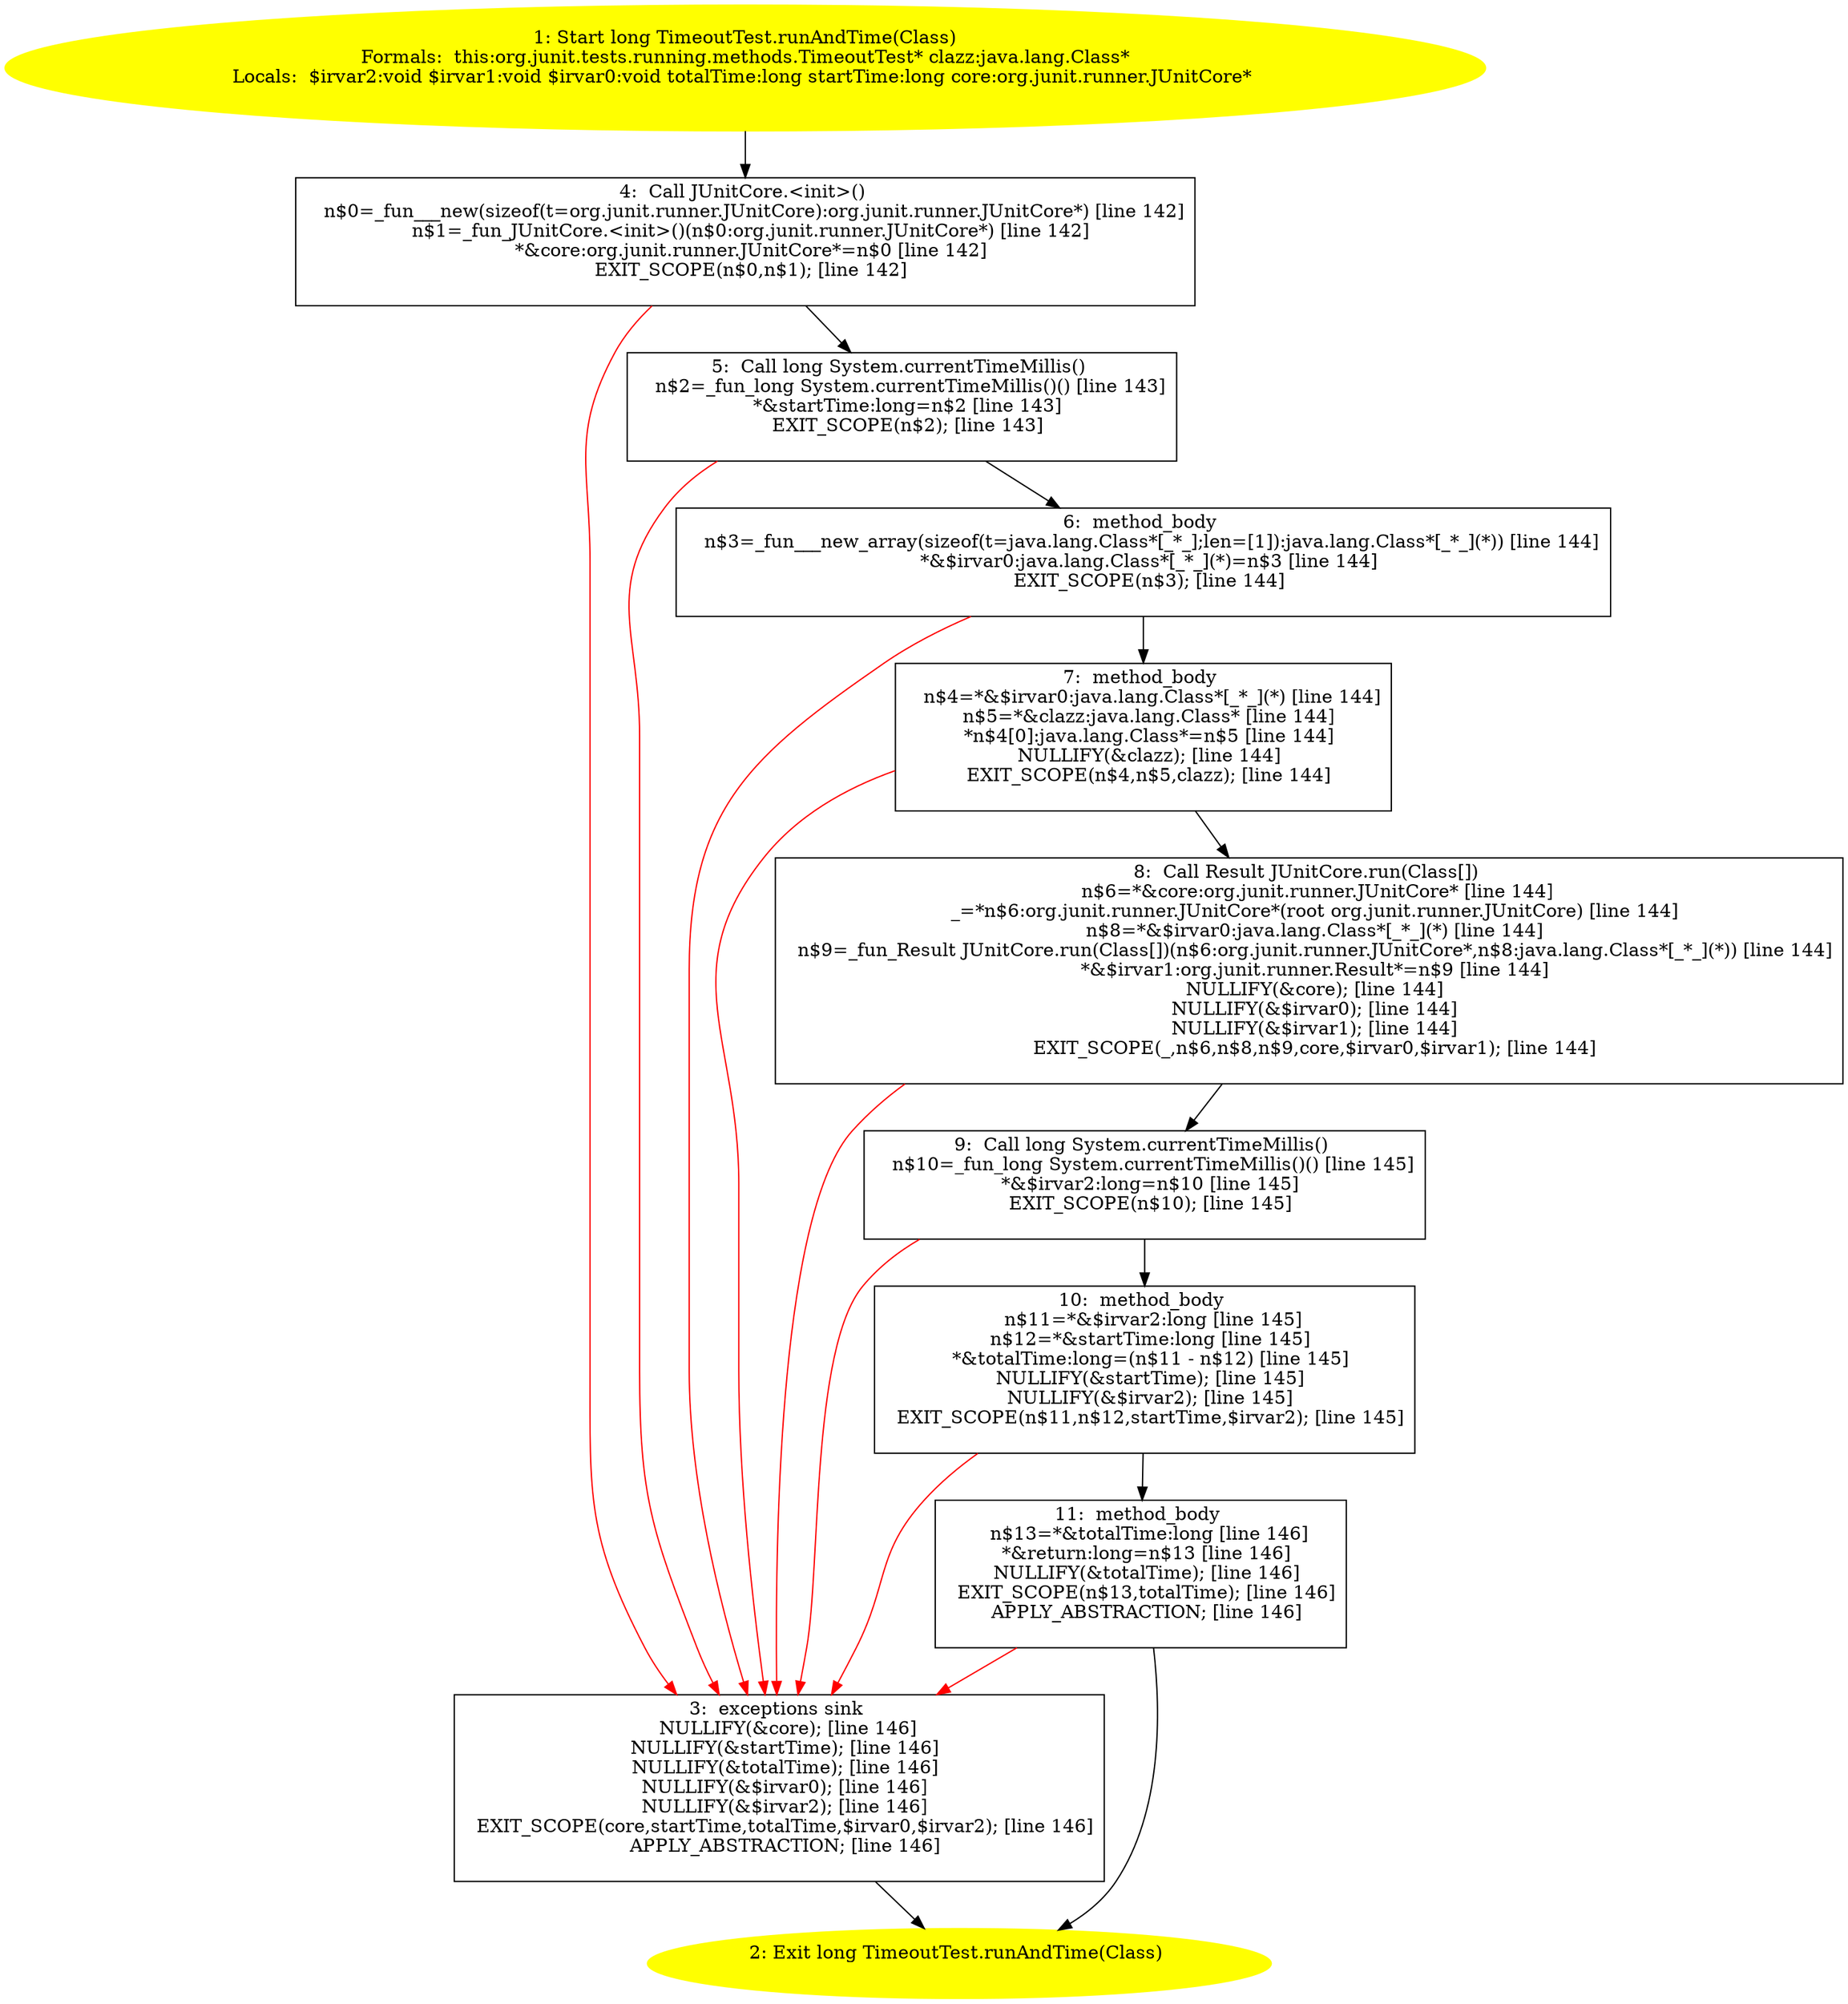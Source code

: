 /* @generated */
digraph cfg {
"org.junit.tests.running.methods.TimeoutTest.runAndTime(java.lang.Class):long.ff4ae13d60633190cf9848d3eee3d77b_1" [label="1: Start long TimeoutTest.runAndTime(Class)\nFormals:  this:org.junit.tests.running.methods.TimeoutTest* clazz:java.lang.Class*\nLocals:  $irvar2:void $irvar1:void $irvar0:void totalTime:long startTime:long core:org.junit.runner.JUnitCore* \n  " color=yellow style=filled]
	

	 "org.junit.tests.running.methods.TimeoutTest.runAndTime(java.lang.Class):long.ff4ae13d60633190cf9848d3eee3d77b_1" -> "org.junit.tests.running.methods.TimeoutTest.runAndTime(java.lang.Class):long.ff4ae13d60633190cf9848d3eee3d77b_4" ;
"org.junit.tests.running.methods.TimeoutTest.runAndTime(java.lang.Class):long.ff4ae13d60633190cf9848d3eee3d77b_2" [label="2: Exit long TimeoutTest.runAndTime(Class) \n  " color=yellow style=filled]
	

"org.junit.tests.running.methods.TimeoutTest.runAndTime(java.lang.Class):long.ff4ae13d60633190cf9848d3eee3d77b_3" [label="3:  exceptions sink \n   NULLIFY(&core); [line 146]\n  NULLIFY(&startTime); [line 146]\n  NULLIFY(&totalTime); [line 146]\n  NULLIFY(&$irvar0); [line 146]\n  NULLIFY(&$irvar2); [line 146]\n  EXIT_SCOPE(core,startTime,totalTime,$irvar0,$irvar2); [line 146]\n  APPLY_ABSTRACTION; [line 146]\n " shape="box"]
	

	 "org.junit.tests.running.methods.TimeoutTest.runAndTime(java.lang.Class):long.ff4ae13d60633190cf9848d3eee3d77b_3" -> "org.junit.tests.running.methods.TimeoutTest.runAndTime(java.lang.Class):long.ff4ae13d60633190cf9848d3eee3d77b_2" ;
"org.junit.tests.running.methods.TimeoutTest.runAndTime(java.lang.Class):long.ff4ae13d60633190cf9848d3eee3d77b_4" [label="4:  Call JUnitCore.<init>() \n   n$0=_fun___new(sizeof(t=org.junit.runner.JUnitCore):org.junit.runner.JUnitCore*) [line 142]\n  n$1=_fun_JUnitCore.<init>()(n$0:org.junit.runner.JUnitCore*) [line 142]\n  *&core:org.junit.runner.JUnitCore*=n$0 [line 142]\n  EXIT_SCOPE(n$0,n$1); [line 142]\n " shape="box"]
	

	 "org.junit.tests.running.methods.TimeoutTest.runAndTime(java.lang.Class):long.ff4ae13d60633190cf9848d3eee3d77b_4" -> "org.junit.tests.running.methods.TimeoutTest.runAndTime(java.lang.Class):long.ff4ae13d60633190cf9848d3eee3d77b_5" ;
	 "org.junit.tests.running.methods.TimeoutTest.runAndTime(java.lang.Class):long.ff4ae13d60633190cf9848d3eee3d77b_4" -> "org.junit.tests.running.methods.TimeoutTest.runAndTime(java.lang.Class):long.ff4ae13d60633190cf9848d3eee3d77b_3" [color="red" ];
"org.junit.tests.running.methods.TimeoutTest.runAndTime(java.lang.Class):long.ff4ae13d60633190cf9848d3eee3d77b_5" [label="5:  Call long System.currentTimeMillis() \n   n$2=_fun_long System.currentTimeMillis()() [line 143]\n  *&startTime:long=n$2 [line 143]\n  EXIT_SCOPE(n$2); [line 143]\n " shape="box"]
	

	 "org.junit.tests.running.methods.TimeoutTest.runAndTime(java.lang.Class):long.ff4ae13d60633190cf9848d3eee3d77b_5" -> "org.junit.tests.running.methods.TimeoutTest.runAndTime(java.lang.Class):long.ff4ae13d60633190cf9848d3eee3d77b_6" ;
	 "org.junit.tests.running.methods.TimeoutTest.runAndTime(java.lang.Class):long.ff4ae13d60633190cf9848d3eee3d77b_5" -> "org.junit.tests.running.methods.TimeoutTest.runAndTime(java.lang.Class):long.ff4ae13d60633190cf9848d3eee3d77b_3" [color="red" ];
"org.junit.tests.running.methods.TimeoutTest.runAndTime(java.lang.Class):long.ff4ae13d60633190cf9848d3eee3d77b_6" [label="6:  method_body \n   n$3=_fun___new_array(sizeof(t=java.lang.Class*[_*_];len=[1]):java.lang.Class*[_*_](*)) [line 144]\n  *&$irvar0:java.lang.Class*[_*_](*)=n$3 [line 144]\n  EXIT_SCOPE(n$3); [line 144]\n " shape="box"]
	

	 "org.junit.tests.running.methods.TimeoutTest.runAndTime(java.lang.Class):long.ff4ae13d60633190cf9848d3eee3d77b_6" -> "org.junit.tests.running.methods.TimeoutTest.runAndTime(java.lang.Class):long.ff4ae13d60633190cf9848d3eee3d77b_7" ;
	 "org.junit.tests.running.methods.TimeoutTest.runAndTime(java.lang.Class):long.ff4ae13d60633190cf9848d3eee3d77b_6" -> "org.junit.tests.running.methods.TimeoutTest.runAndTime(java.lang.Class):long.ff4ae13d60633190cf9848d3eee3d77b_3" [color="red" ];
"org.junit.tests.running.methods.TimeoutTest.runAndTime(java.lang.Class):long.ff4ae13d60633190cf9848d3eee3d77b_7" [label="7:  method_body \n   n$4=*&$irvar0:java.lang.Class*[_*_](*) [line 144]\n  n$5=*&clazz:java.lang.Class* [line 144]\n  *n$4[0]:java.lang.Class*=n$5 [line 144]\n  NULLIFY(&clazz); [line 144]\n  EXIT_SCOPE(n$4,n$5,clazz); [line 144]\n " shape="box"]
	

	 "org.junit.tests.running.methods.TimeoutTest.runAndTime(java.lang.Class):long.ff4ae13d60633190cf9848d3eee3d77b_7" -> "org.junit.tests.running.methods.TimeoutTest.runAndTime(java.lang.Class):long.ff4ae13d60633190cf9848d3eee3d77b_8" ;
	 "org.junit.tests.running.methods.TimeoutTest.runAndTime(java.lang.Class):long.ff4ae13d60633190cf9848d3eee3d77b_7" -> "org.junit.tests.running.methods.TimeoutTest.runAndTime(java.lang.Class):long.ff4ae13d60633190cf9848d3eee3d77b_3" [color="red" ];
"org.junit.tests.running.methods.TimeoutTest.runAndTime(java.lang.Class):long.ff4ae13d60633190cf9848d3eee3d77b_8" [label="8:  Call Result JUnitCore.run(Class[]) \n   n$6=*&core:org.junit.runner.JUnitCore* [line 144]\n  _=*n$6:org.junit.runner.JUnitCore*(root org.junit.runner.JUnitCore) [line 144]\n  n$8=*&$irvar0:java.lang.Class*[_*_](*) [line 144]\n  n$9=_fun_Result JUnitCore.run(Class[])(n$6:org.junit.runner.JUnitCore*,n$8:java.lang.Class*[_*_](*)) [line 144]\n  *&$irvar1:org.junit.runner.Result*=n$9 [line 144]\n  NULLIFY(&core); [line 144]\n  NULLIFY(&$irvar0); [line 144]\n  NULLIFY(&$irvar1); [line 144]\n  EXIT_SCOPE(_,n$6,n$8,n$9,core,$irvar0,$irvar1); [line 144]\n " shape="box"]
	

	 "org.junit.tests.running.methods.TimeoutTest.runAndTime(java.lang.Class):long.ff4ae13d60633190cf9848d3eee3d77b_8" -> "org.junit.tests.running.methods.TimeoutTest.runAndTime(java.lang.Class):long.ff4ae13d60633190cf9848d3eee3d77b_9" ;
	 "org.junit.tests.running.methods.TimeoutTest.runAndTime(java.lang.Class):long.ff4ae13d60633190cf9848d3eee3d77b_8" -> "org.junit.tests.running.methods.TimeoutTest.runAndTime(java.lang.Class):long.ff4ae13d60633190cf9848d3eee3d77b_3" [color="red" ];
"org.junit.tests.running.methods.TimeoutTest.runAndTime(java.lang.Class):long.ff4ae13d60633190cf9848d3eee3d77b_9" [label="9:  Call long System.currentTimeMillis() \n   n$10=_fun_long System.currentTimeMillis()() [line 145]\n  *&$irvar2:long=n$10 [line 145]\n  EXIT_SCOPE(n$10); [line 145]\n " shape="box"]
	

	 "org.junit.tests.running.methods.TimeoutTest.runAndTime(java.lang.Class):long.ff4ae13d60633190cf9848d3eee3d77b_9" -> "org.junit.tests.running.methods.TimeoutTest.runAndTime(java.lang.Class):long.ff4ae13d60633190cf9848d3eee3d77b_10" ;
	 "org.junit.tests.running.methods.TimeoutTest.runAndTime(java.lang.Class):long.ff4ae13d60633190cf9848d3eee3d77b_9" -> "org.junit.tests.running.methods.TimeoutTest.runAndTime(java.lang.Class):long.ff4ae13d60633190cf9848d3eee3d77b_3" [color="red" ];
"org.junit.tests.running.methods.TimeoutTest.runAndTime(java.lang.Class):long.ff4ae13d60633190cf9848d3eee3d77b_10" [label="10:  method_body \n   n$11=*&$irvar2:long [line 145]\n  n$12=*&startTime:long [line 145]\n  *&totalTime:long=(n$11 - n$12) [line 145]\n  NULLIFY(&startTime); [line 145]\n  NULLIFY(&$irvar2); [line 145]\n  EXIT_SCOPE(n$11,n$12,startTime,$irvar2); [line 145]\n " shape="box"]
	

	 "org.junit.tests.running.methods.TimeoutTest.runAndTime(java.lang.Class):long.ff4ae13d60633190cf9848d3eee3d77b_10" -> "org.junit.tests.running.methods.TimeoutTest.runAndTime(java.lang.Class):long.ff4ae13d60633190cf9848d3eee3d77b_11" ;
	 "org.junit.tests.running.methods.TimeoutTest.runAndTime(java.lang.Class):long.ff4ae13d60633190cf9848d3eee3d77b_10" -> "org.junit.tests.running.methods.TimeoutTest.runAndTime(java.lang.Class):long.ff4ae13d60633190cf9848d3eee3d77b_3" [color="red" ];
"org.junit.tests.running.methods.TimeoutTest.runAndTime(java.lang.Class):long.ff4ae13d60633190cf9848d3eee3d77b_11" [label="11:  method_body \n   n$13=*&totalTime:long [line 146]\n  *&return:long=n$13 [line 146]\n  NULLIFY(&totalTime); [line 146]\n  EXIT_SCOPE(n$13,totalTime); [line 146]\n  APPLY_ABSTRACTION; [line 146]\n " shape="box"]
	

	 "org.junit.tests.running.methods.TimeoutTest.runAndTime(java.lang.Class):long.ff4ae13d60633190cf9848d3eee3d77b_11" -> "org.junit.tests.running.methods.TimeoutTest.runAndTime(java.lang.Class):long.ff4ae13d60633190cf9848d3eee3d77b_2" ;
	 "org.junit.tests.running.methods.TimeoutTest.runAndTime(java.lang.Class):long.ff4ae13d60633190cf9848d3eee3d77b_11" -> "org.junit.tests.running.methods.TimeoutTest.runAndTime(java.lang.Class):long.ff4ae13d60633190cf9848d3eee3d77b_3" [color="red" ];
}
